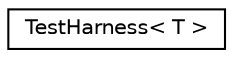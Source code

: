 digraph "Graphical Class Hierarchy"
{
  edge [fontname="Helvetica",fontsize="10",labelfontname="Helvetica",labelfontsize="10"];
  node [fontname="Helvetica",fontsize="10",shape=record];
  rankdir="LR";
  Node0 [label="TestHarness\< T \>",height=0.2,width=0.4,color="black", fillcolor="white", style="filled",URL="$struct_test_harness.html"];
}
